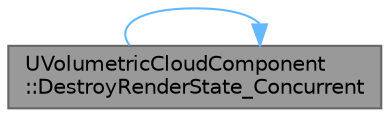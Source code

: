 digraph "UVolumetricCloudComponent::DestroyRenderState_Concurrent"
{
 // INTERACTIVE_SVG=YES
 // LATEX_PDF_SIZE
  bgcolor="transparent";
  edge [fontname=Helvetica,fontsize=10,labelfontname=Helvetica,labelfontsize=10];
  node [fontname=Helvetica,fontsize=10,shape=box,height=0.2,width=0.4];
  rankdir="LR";
  Node1 [id="Node000001",label="UVolumetricCloudComponent\l::DestroyRenderState_Concurrent",height=0.2,width=0.4,color="gray40", fillcolor="grey60", style="filled", fontcolor="black",tooltip="Used to shut down any rendering thread structure for this component."];
  Node1 -> Node1 [id="edge1_Node000001_Node000001",color="steelblue1",style="solid",tooltip=" "];
}
